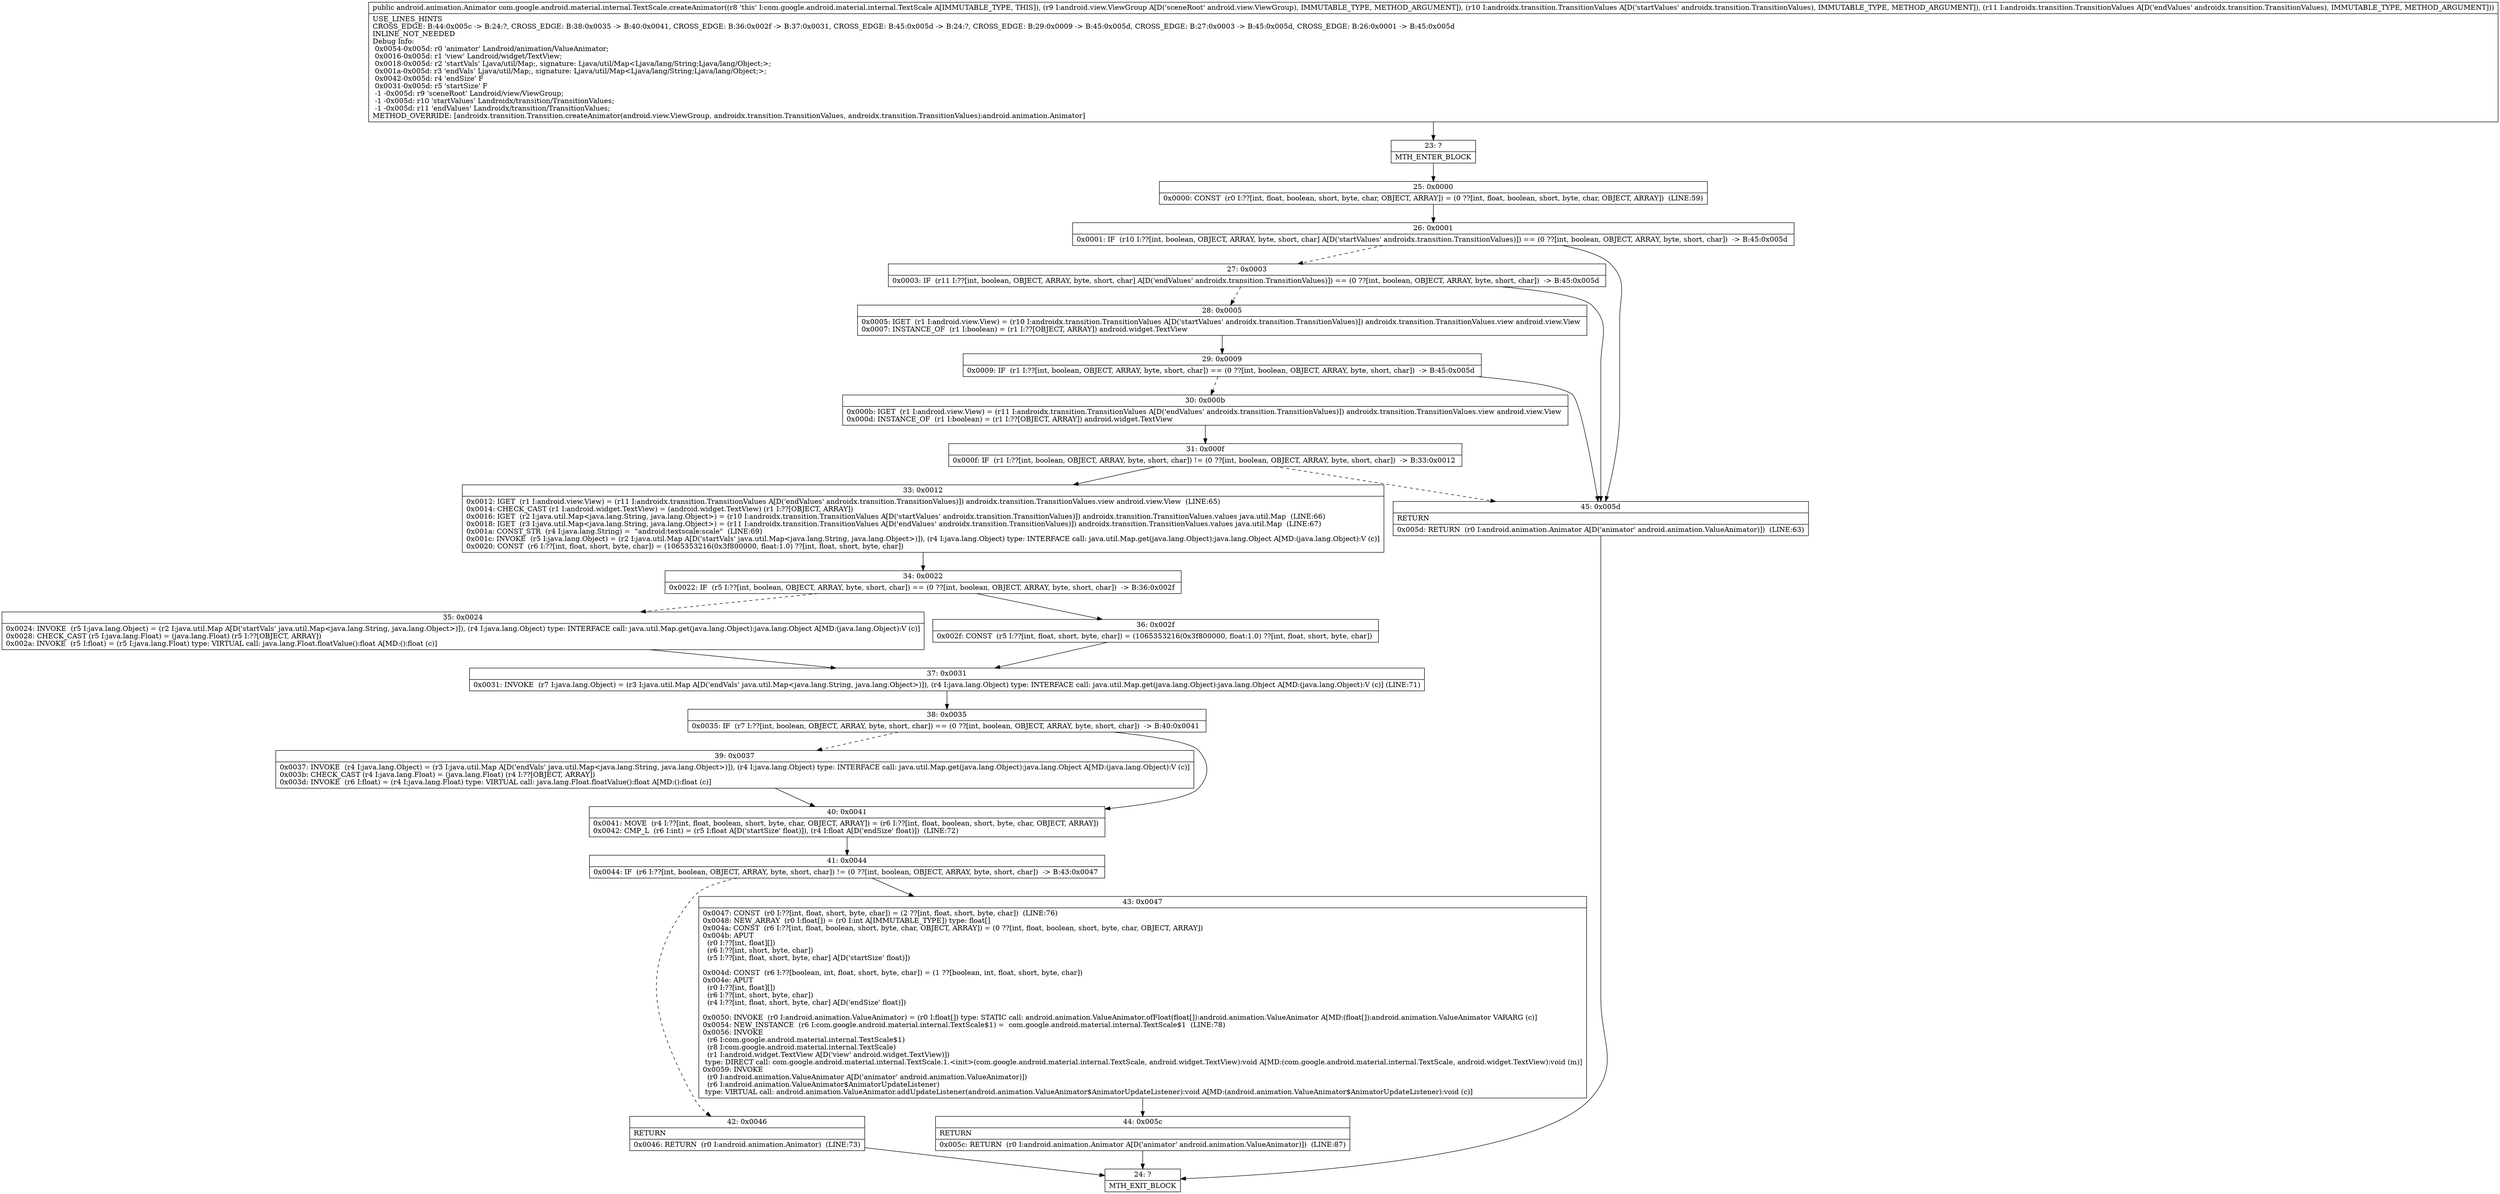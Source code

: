 digraph "CFG forcom.google.android.material.internal.TextScale.createAnimator(Landroid\/view\/ViewGroup;Landroidx\/transition\/TransitionValues;Landroidx\/transition\/TransitionValues;)Landroid\/animation\/Animator;" {
Node_23 [shape=record,label="{23\:\ ?|MTH_ENTER_BLOCK\l}"];
Node_25 [shape=record,label="{25\:\ 0x0000|0x0000: CONST  (r0 I:??[int, float, boolean, short, byte, char, OBJECT, ARRAY]) = (0 ??[int, float, boolean, short, byte, char, OBJECT, ARRAY])  (LINE:59)\l}"];
Node_26 [shape=record,label="{26\:\ 0x0001|0x0001: IF  (r10 I:??[int, boolean, OBJECT, ARRAY, byte, short, char] A[D('startValues' androidx.transition.TransitionValues)]) == (0 ??[int, boolean, OBJECT, ARRAY, byte, short, char])  \-\> B:45:0x005d \l}"];
Node_27 [shape=record,label="{27\:\ 0x0003|0x0003: IF  (r11 I:??[int, boolean, OBJECT, ARRAY, byte, short, char] A[D('endValues' androidx.transition.TransitionValues)]) == (0 ??[int, boolean, OBJECT, ARRAY, byte, short, char])  \-\> B:45:0x005d \l}"];
Node_28 [shape=record,label="{28\:\ 0x0005|0x0005: IGET  (r1 I:android.view.View) = (r10 I:androidx.transition.TransitionValues A[D('startValues' androidx.transition.TransitionValues)]) androidx.transition.TransitionValues.view android.view.View \l0x0007: INSTANCE_OF  (r1 I:boolean) = (r1 I:??[OBJECT, ARRAY]) android.widget.TextView \l}"];
Node_29 [shape=record,label="{29\:\ 0x0009|0x0009: IF  (r1 I:??[int, boolean, OBJECT, ARRAY, byte, short, char]) == (0 ??[int, boolean, OBJECT, ARRAY, byte, short, char])  \-\> B:45:0x005d \l}"];
Node_30 [shape=record,label="{30\:\ 0x000b|0x000b: IGET  (r1 I:android.view.View) = (r11 I:androidx.transition.TransitionValues A[D('endValues' androidx.transition.TransitionValues)]) androidx.transition.TransitionValues.view android.view.View \l0x000d: INSTANCE_OF  (r1 I:boolean) = (r1 I:??[OBJECT, ARRAY]) android.widget.TextView \l}"];
Node_31 [shape=record,label="{31\:\ 0x000f|0x000f: IF  (r1 I:??[int, boolean, OBJECT, ARRAY, byte, short, char]) != (0 ??[int, boolean, OBJECT, ARRAY, byte, short, char])  \-\> B:33:0x0012 \l}"];
Node_33 [shape=record,label="{33\:\ 0x0012|0x0012: IGET  (r1 I:android.view.View) = (r11 I:androidx.transition.TransitionValues A[D('endValues' androidx.transition.TransitionValues)]) androidx.transition.TransitionValues.view android.view.View  (LINE:65)\l0x0014: CHECK_CAST (r1 I:android.widget.TextView) = (android.widget.TextView) (r1 I:??[OBJECT, ARRAY]) \l0x0016: IGET  (r2 I:java.util.Map\<java.lang.String, java.lang.Object\>) = (r10 I:androidx.transition.TransitionValues A[D('startValues' androidx.transition.TransitionValues)]) androidx.transition.TransitionValues.values java.util.Map  (LINE:66)\l0x0018: IGET  (r3 I:java.util.Map\<java.lang.String, java.lang.Object\>) = (r11 I:androidx.transition.TransitionValues A[D('endValues' androidx.transition.TransitionValues)]) androidx.transition.TransitionValues.values java.util.Map  (LINE:67)\l0x001a: CONST_STR  (r4 I:java.lang.String) =  \"android:textscale:scale\"  (LINE:69)\l0x001c: INVOKE  (r5 I:java.lang.Object) = (r2 I:java.util.Map A[D('startVals' java.util.Map\<java.lang.String, java.lang.Object\>)]), (r4 I:java.lang.Object) type: INTERFACE call: java.util.Map.get(java.lang.Object):java.lang.Object A[MD:(java.lang.Object):V (c)]\l0x0020: CONST  (r6 I:??[int, float, short, byte, char]) = (1065353216(0x3f800000, float:1.0) ??[int, float, short, byte, char]) \l}"];
Node_34 [shape=record,label="{34\:\ 0x0022|0x0022: IF  (r5 I:??[int, boolean, OBJECT, ARRAY, byte, short, char]) == (0 ??[int, boolean, OBJECT, ARRAY, byte, short, char])  \-\> B:36:0x002f \l}"];
Node_35 [shape=record,label="{35\:\ 0x0024|0x0024: INVOKE  (r5 I:java.lang.Object) = (r2 I:java.util.Map A[D('startVals' java.util.Map\<java.lang.String, java.lang.Object\>)]), (r4 I:java.lang.Object) type: INTERFACE call: java.util.Map.get(java.lang.Object):java.lang.Object A[MD:(java.lang.Object):V (c)]\l0x0028: CHECK_CAST (r5 I:java.lang.Float) = (java.lang.Float) (r5 I:??[OBJECT, ARRAY]) \l0x002a: INVOKE  (r5 I:float) = (r5 I:java.lang.Float) type: VIRTUAL call: java.lang.Float.floatValue():float A[MD:():float (c)]\l}"];
Node_37 [shape=record,label="{37\:\ 0x0031|0x0031: INVOKE  (r7 I:java.lang.Object) = (r3 I:java.util.Map A[D('endVals' java.util.Map\<java.lang.String, java.lang.Object\>)]), (r4 I:java.lang.Object) type: INTERFACE call: java.util.Map.get(java.lang.Object):java.lang.Object A[MD:(java.lang.Object):V (c)] (LINE:71)\l}"];
Node_38 [shape=record,label="{38\:\ 0x0035|0x0035: IF  (r7 I:??[int, boolean, OBJECT, ARRAY, byte, short, char]) == (0 ??[int, boolean, OBJECT, ARRAY, byte, short, char])  \-\> B:40:0x0041 \l}"];
Node_39 [shape=record,label="{39\:\ 0x0037|0x0037: INVOKE  (r4 I:java.lang.Object) = (r3 I:java.util.Map A[D('endVals' java.util.Map\<java.lang.String, java.lang.Object\>)]), (r4 I:java.lang.Object) type: INTERFACE call: java.util.Map.get(java.lang.Object):java.lang.Object A[MD:(java.lang.Object):V (c)]\l0x003b: CHECK_CAST (r4 I:java.lang.Float) = (java.lang.Float) (r4 I:??[OBJECT, ARRAY]) \l0x003d: INVOKE  (r6 I:float) = (r4 I:java.lang.Float) type: VIRTUAL call: java.lang.Float.floatValue():float A[MD:():float (c)]\l}"];
Node_40 [shape=record,label="{40\:\ 0x0041|0x0041: MOVE  (r4 I:??[int, float, boolean, short, byte, char, OBJECT, ARRAY]) = (r6 I:??[int, float, boolean, short, byte, char, OBJECT, ARRAY]) \l0x0042: CMP_L  (r6 I:int) = (r5 I:float A[D('startSize' float)]), (r4 I:float A[D('endSize' float)])  (LINE:72)\l}"];
Node_41 [shape=record,label="{41\:\ 0x0044|0x0044: IF  (r6 I:??[int, boolean, OBJECT, ARRAY, byte, short, char]) != (0 ??[int, boolean, OBJECT, ARRAY, byte, short, char])  \-\> B:43:0x0047 \l}"];
Node_42 [shape=record,label="{42\:\ 0x0046|RETURN\l|0x0046: RETURN  (r0 I:android.animation.Animator)  (LINE:73)\l}"];
Node_24 [shape=record,label="{24\:\ ?|MTH_EXIT_BLOCK\l}"];
Node_43 [shape=record,label="{43\:\ 0x0047|0x0047: CONST  (r0 I:??[int, float, short, byte, char]) = (2 ??[int, float, short, byte, char])  (LINE:76)\l0x0048: NEW_ARRAY  (r0 I:float[]) = (r0 I:int A[IMMUTABLE_TYPE]) type: float[] \l0x004a: CONST  (r6 I:??[int, float, boolean, short, byte, char, OBJECT, ARRAY]) = (0 ??[int, float, boolean, short, byte, char, OBJECT, ARRAY]) \l0x004b: APUT  \l  (r0 I:??[int, float][])\l  (r6 I:??[int, short, byte, char])\l  (r5 I:??[int, float, short, byte, char] A[D('startSize' float)])\l \l0x004d: CONST  (r6 I:??[boolean, int, float, short, byte, char]) = (1 ??[boolean, int, float, short, byte, char]) \l0x004e: APUT  \l  (r0 I:??[int, float][])\l  (r6 I:??[int, short, byte, char])\l  (r4 I:??[int, float, short, byte, char] A[D('endSize' float)])\l \l0x0050: INVOKE  (r0 I:android.animation.ValueAnimator) = (r0 I:float[]) type: STATIC call: android.animation.ValueAnimator.ofFloat(float[]):android.animation.ValueAnimator A[MD:(float[]):android.animation.ValueAnimator VARARG (c)]\l0x0054: NEW_INSTANCE  (r6 I:com.google.android.material.internal.TextScale$1) =  com.google.android.material.internal.TextScale$1  (LINE:78)\l0x0056: INVOKE  \l  (r6 I:com.google.android.material.internal.TextScale$1)\l  (r8 I:com.google.android.material.internal.TextScale)\l  (r1 I:android.widget.TextView A[D('view' android.widget.TextView)])\l type: DIRECT call: com.google.android.material.internal.TextScale.1.\<init\>(com.google.android.material.internal.TextScale, android.widget.TextView):void A[MD:(com.google.android.material.internal.TextScale, android.widget.TextView):void (m)]\l0x0059: INVOKE  \l  (r0 I:android.animation.ValueAnimator A[D('animator' android.animation.ValueAnimator)])\l  (r6 I:android.animation.ValueAnimator$AnimatorUpdateListener)\l type: VIRTUAL call: android.animation.ValueAnimator.addUpdateListener(android.animation.ValueAnimator$AnimatorUpdateListener):void A[MD:(android.animation.ValueAnimator$AnimatorUpdateListener):void (c)]\l}"];
Node_44 [shape=record,label="{44\:\ 0x005c|RETURN\l|0x005c: RETURN  (r0 I:android.animation.Animator A[D('animator' android.animation.ValueAnimator)])  (LINE:87)\l}"];
Node_36 [shape=record,label="{36\:\ 0x002f|0x002f: CONST  (r5 I:??[int, float, short, byte, char]) = (1065353216(0x3f800000, float:1.0) ??[int, float, short, byte, char]) \l}"];
Node_45 [shape=record,label="{45\:\ 0x005d|RETURN\l|0x005d: RETURN  (r0 I:android.animation.Animator A[D('animator' android.animation.ValueAnimator)])  (LINE:63)\l}"];
MethodNode[shape=record,label="{public android.animation.Animator com.google.android.material.internal.TextScale.createAnimator((r8 'this' I:com.google.android.material.internal.TextScale A[IMMUTABLE_TYPE, THIS]), (r9 I:android.view.ViewGroup A[D('sceneRoot' android.view.ViewGroup), IMMUTABLE_TYPE, METHOD_ARGUMENT]), (r10 I:androidx.transition.TransitionValues A[D('startValues' androidx.transition.TransitionValues), IMMUTABLE_TYPE, METHOD_ARGUMENT]), (r11 I:androidx.transition.TransitionValues A[D('endValues' androidx.transition.TransitionValues), IMMUTABLE_TYPE, METHOD_ARGUMENT]))  | USE_LINES_HINTS\lCROSS_EDGE: B:44:0x005c \-\> B:24:?, CROSS_EDGE: B:38:0x0035 \-\> B:40:0x0041, CROSS_EDGE: B:36:0x002f \-\> B:37:0x0031, CROSS_EDGE: B:45:0x005d \-\> B:24:?, CROSS_EDGE: B:29:0x0009 \-\> B:45:0x005d, CROSS_EDGE: B:27:0x0003 \-\> B:45:0x005d, CROSS_EDGE: B:26:0x0001 \-\> B:45:0x005d\lINLINE_NOT_NEEDED\lDebug Info:\l  0x0054\-0x005d: r0 'animator' Landroid\/animation\/ValueAnimator;\l  0x0016\-0x005d: r1 'view' Landroid\/widget\/TextView;\l  0x0018\-0x005d: r2 'startVals' Ljava\/util\/Map;, signature: Ljava\/util\/Map\<Ljava\/lang\/String;Ljava\/lang\/Object;\>;\l  0x001a\-0x005d: r3 'endVals' Ljava\/util\/Map;, signature: Ljava\/util\/Map\<Ljava\/lang\/String;Ljava\/lang\/Object;\>;\l  0x0042\-0x005d: r4 'endSize' F\l  0x0031\-0x005d: r5 'startSize' F\l  \-1 \-0x005d: r9 'sceneRoot' Landroid\/view\/ViewGroup;\l  \-1 \-0x005d: r10 'startValues' Landroidx\/transition\/TransitionValues;\l  \-1 \-0x005d: r11 'endValues' Landroidx\/transition\/TransitionValues;\lMETHOD_OVERRIDE: [androidx.transition.Transition.createAnimator(android.view.ViewGroup, androidx.transition.TransitionValues, androidx.transition.TransitionValues):android.animation.Animator]\l}"];
MethodNode -> Node_23;Node_23 -> Node_25;
Node_25 -> Node_26;
Node_26 -> Node_27[style=dashed];
Node_26 -> Node_45;
Node_27 -> Node_28[style=dashed];
Node_27 -> Node_45;
Node_28 -> Node_29;
Node_29 -> Node_30[style=dashed];
Node_29 -> Node_45;
Node_30 -> Node_31;
Node_31 -> Node_33;
Node_31 -> Node_45[style=dashed];
Node_33 -> Node_34;
Node_34 -> Node_35[style=dashed];
Node_34 -> Node_36;
Node_35 -> Node_37;
Node_37 -> Node_38;
Node_38 -> Node_39[style=dashed];
Node_38 -> Node_40;
Node_39 -> Node_40;
Node_40 -> Node_41;
Node_41 -> Node_42[style=dashed];
Node_41 -> Node_43;
Node_42 -> Node_24;
Node_43 -> Node_44;
Node_44 -> Node_24;
Node_36 -> Node_37;
Node_45 -> Node_24;
}

